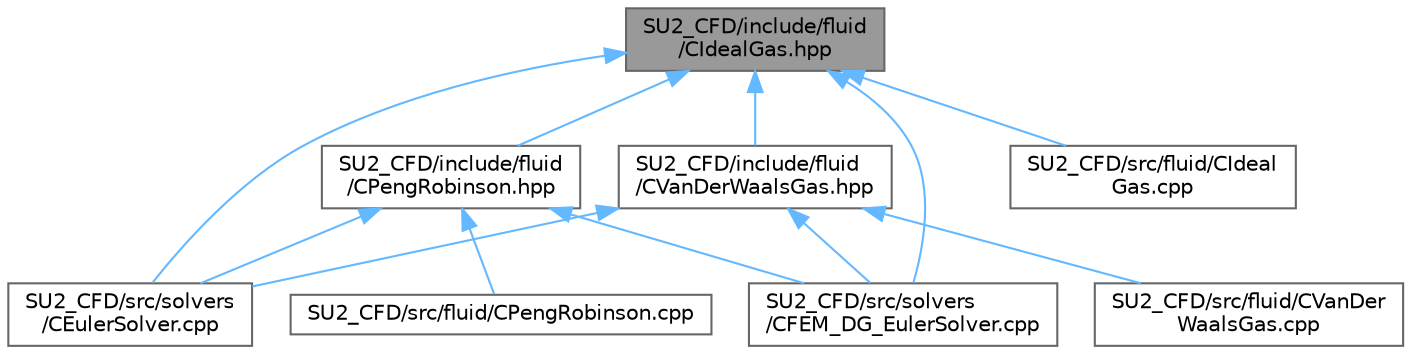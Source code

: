 digraph "SU2_CFD/include/fluid/CIdealGas.hpp"
{
 // LATEX_PDF_SIZE
  bgcolor="transparent";
  edge [fontname=Helvetica,fontsize=10,labelfontname=Helvetica,labelfontsize=10];
  node [fontname=Helvetica,fontsize=10,shape=box,height=0.2,width=0.4];
  Node1 [id="Node000001",label="SU2_CFD/include/fluid\l/CIdealGas.hpp",height=0.2,width=0.4,color="gray40", fillcolor="grey60", style="filled", fontcolor="black",tooltip="Defines the ideal gas model."];
  Node1 -> Node2 [id="edge1_Node000001_Node000002",dir="back",color="steelblue1",style="solid",tooltip=" "];
  Node2 [id="Node000002",label="SU2_CFD/include/fluid\l/CPengRobinson.hpp",height=0.2,width=0.4,color="grey40", fillcolor="white", style="filled",URL="$CPengRobinson_8hpp.html",tooltip="Defines the Peng-Robinson model."];
  Node2 -> Node3 [id="edge2_Node000002_Node000003",dir="back",color="steelblue1",style="solid",tooltip=" "];
  Node3 [id="Node000003",label="SU2_CFD/src/fluid/CPengRobinson.cpp",height=0.2,width=0.4,color="grey40", fillcolor="white", style="filled",URL="$CPengRobinson_8cpp.html",tooltip="Source of the Peng-Robinson model."];
  Node2 -> Node4 [id="edge3_Node000002_Node000004",dir="back",color="steelblue1",style="solid",tooltip=" "];
  Node4 [id="Node000004",label="SU2_CFD/src/solvers\l/CEulerSolver.cpp",height=0.2,width=0.4,color="grey40", fillcolor="white", style="filled",URL="$CEulerSolver_8cpp.html",tooltip="Main subroutines for solving Finite-Volume Euler flow problems."];
  Node2 -> Node5 [id="edge4_Node000002_Node000005",dir="back",color="steelblue1",style="solid",tooltip=" "];
  Node5 [id="Node000005",label="SU2_CFD/src/solvers\l/CFEM_DG_EulerSolver.cpp",height=0.2,width=0.4,color="grey40", fillcolor="white", style="filled",URL="$CFEM__DG__EulerSolver_8cpp.html",tooltip="Main subroutines for solving finite element Euler flow problems."];
  Node1 -> Node6 [id="edge5_Node000001_Node000006",dir="back",color="steelblue1",style="solid",tooltip=" "];
  Node6 [id="Node000006",label="SU2_CFD/include/fluid\l/CVanDerWaalsGas.hpp",height=0.2,width=0.4,color="grey40", fillcolor="white", style="filled",URL="$CVanDerWaalsGas_8hpp.html",tooltip="Declaration of the Polytropic Van der Waals model."];
  Node6 -> Node7 [id="edge6_Node000006_Node000007",dir="back",color="steelblue1",style="solid",tooltip=" "];
  Node7 [id="Node000007",label="SU2_CFD/src/fluid/CVanDer\lWaalsGas.cpp",height=0.2,width=0.4,color="grey40", fillcolor="white", style="filled",URL="$CVanDerWaalsGas_8cpp.html",tooltip="Source of the Polytropic Van der Waals model."];
  Node6 -> Node4 [id="edge7_Node000006_Node000004",dir="back",color="steelblue1",style="solid",tooltip=" "];
  Node6 -> Node5 [id="edge8_Node000006_Node000005",dir="back",color="steelblue1",style="solid",tooltip=" "];
  Node1 -> Node8 [id="edge9_Node000001_Node000008",dir="back",color="steelblue1",style="solid",tooltip=" "];
  Node8 [id="Node000008",label="SU2_CFD/src/fluid/CIdeal\lGas.cpp",height=0.2,width=0.4,color="grey40", fillcolor="white", style="filled",URL="$CIdealGas_8cpp.html",tooltip="Source of the ideal gas model."];
  Node1 -> Node4 [id="edge10_Node000001_Node000004",dir="back",color="steelblue1",style="solid",tooltip=" "];
  Node1 -> Node5 [id="edge11_Node000001_Node000005",dir="back",color="steelblue1",style="solid",tooltip=" "];
}
